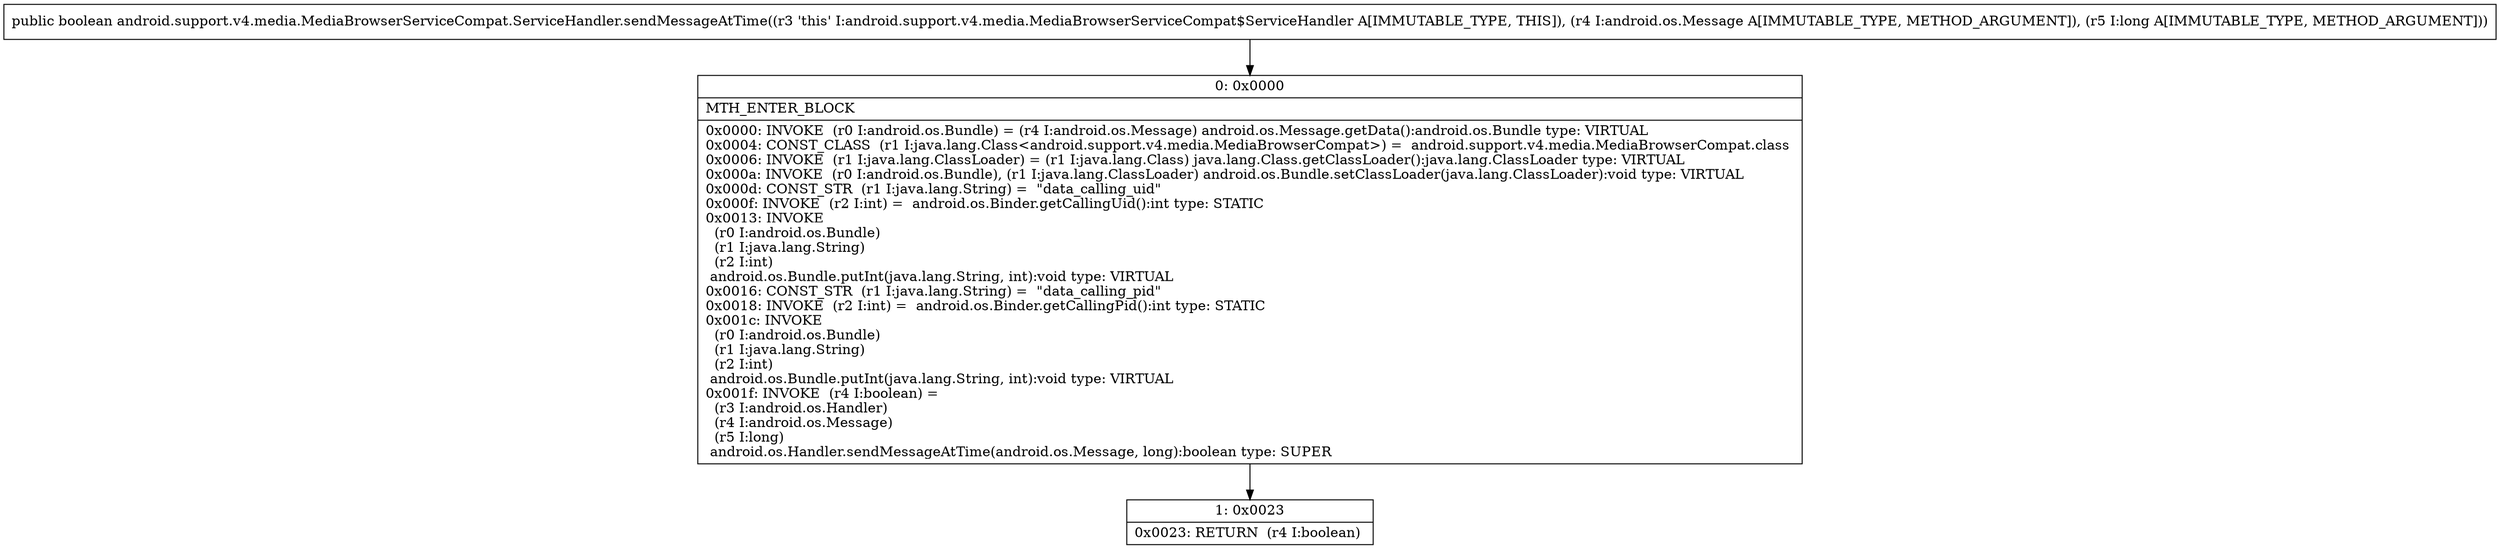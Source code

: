 digraph "CFG forandroid.support.v4.media.MediaBrowserServiceCompat.ServiceHandler.sendMessageAtTime(Landroid\/os\/Message;J)Z" {
Node_0 [shape=record,label="{0\:\ 0x0000|MTH_ENTER_BLOCK\l|0x0000: INVOKE  (r0 I:android.os.Bundle) = (r4 I:android.os.Message) android.os.Message.getData():android.os.Bundle type: VIRTUAL \l0x0004: CONST_CLASS  (r1 I:java.lang.Class\<android.support.v4.media.MediaBrowserCompat\>) =  android.support.v4.media.MediaBrowserCompat.class \l0x0006: INVOKE  (r1 I:java.lang.ClassLoader) = (r1 I:java.lang.Class) java.lang.Class.getClassLoader():java.lang.ClassLoader type: VIRTUAL \l0x000a: INVOKE  (r0 I:android.os.Bundle), (r1 I:java.lang.ClassLoader) android.os.Bundle.setClassLoader(java.lang.ClassLoader):void type: VIRTUAL \l0x000d: CONST_STR  (r1 I:java.lang.String) =  \"data_calling_uid\" \l0x000f: INVOKE  (r2 I:int) =  android.os.Binder.getCallingUid():int type: STATIC \l0x0013: INVOKE  \l  (r0 I:android.os.Bundle)\l  (r1 I:java.lang.String)\l  (r2 I:int)\l android.os.Bundle.putInt(java.lang.String, int):void type: VIRTUAL \l0x0016: CONST_STR  (r1 I:java.lang.String) =  \"data_calling_pid\" \l0x0018: INVOKE  (r2 I:int) =  android.os.Binder.getCallingPid():int type: STATIC \l0x001c: INVOKE  \l  (r0 I:android.os.Bundle)\l  (r1 I:java.lang.String)\l  (r2 I:int)\l android.os.Bundle.putInt(java.lang.String, int):void type: VIRTUAL \l0x001f: INVOKE  (r4 I:boolean) = \l  (r3 I:android.os.Handler)\l  (r4 I:android.os.Message)\l  (r5 I:long)\l android.os.Handler.sendMessageAtTime(android.os.Message, long):boolean type: SUPER \l}"];
Node_1 [shape=record,label="{1\:\ 0x0023|0x0023: RETURN  (r4 I:boolean) \l}"];
MethodNode[shape=record,label="{public boolean android.support.v4.media.MediaBrowserServiceCompat.ServiceHandler.sendMessageAtTime((r3 'this' I:android.support.v4.media.MediaBrowserServiceCompat$ServiceHandler A[IMMUTABLE_TYPE, THIS]), (r4 I:android.os.Message A[IMMUTABLE_TYPE, METHOD_ARGUMENT]), (r5 I:long A[IMMUTABLE_TYPE, METHOD_ARGUMENT])) }"];
MethodNode -> Node_0;
Node_0 -> Node_1;
}

